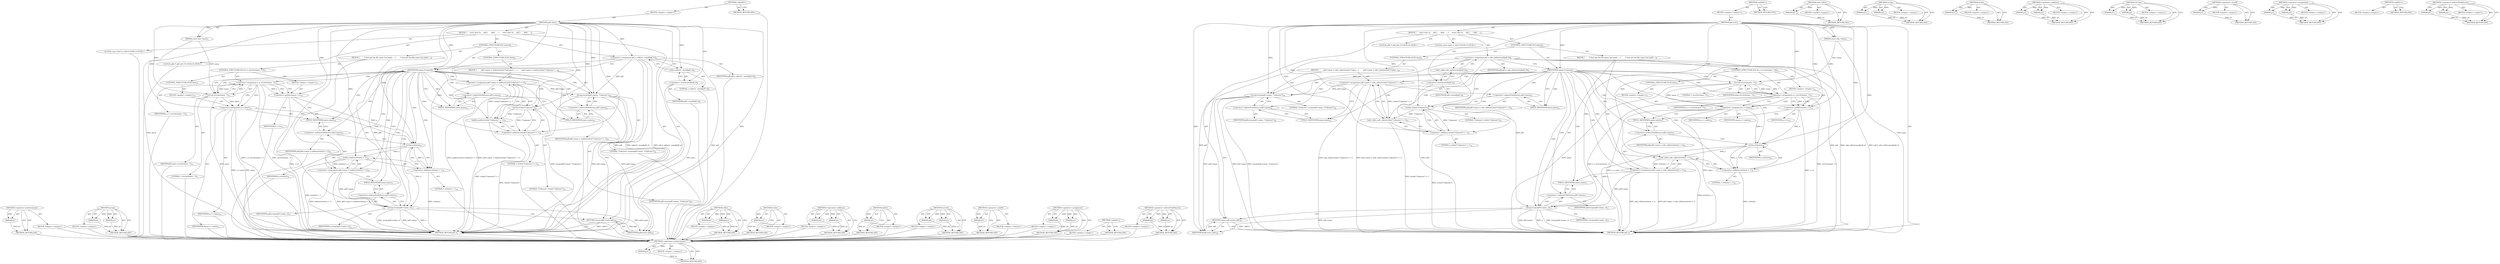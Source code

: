 digraph "&lt;operator&gt;.indirectFieldAccess" {
vulnerable_114 [label=<(METHOD,&lt;operator&gt;.preIncrement)>];
vulnerable_115 [label=<(PARAM,p1)>];
vulnerable_116 [label=<(BLOCK,&lt;empty&gt;,&lt;empty&gt;)>];
vulnerable_117 [label=<(METHOD_RETURN,ANY)>];
vulnerable_136 [label=<(METHOD,strcpy)>];
vulnerable_137 [label=<(PARAM,p1)>];
vulnerable_138 [label=<(PARAM,p2)>];
vulnerable_139 [label=<(BLOCK,&lt;empty&gt;,&lt;empty&gt;)>];
vulnerable_140 [label=<(METHOD_RETURN,ANY)>];
vulnerable_6 [label=<(METHOD,&lt;global&gt;)<SUB>1</SUB>>];
vulnerable_7 [label=<(BLOCK,&lt;empty&gt;,&lt;empty&gt;)<SUB>1</SUB>>];
vulnerable_8 [label=<(METHOD,pdf_new)<SUB>1</SUB>>];
vulnerable_9 [label=<(PARAM,const char *name)<SUB>1</SUB>>];
vulnerable_10 [label=<(BLOCK,{
     const char *n;
     pdf_t      *pdf;
   ...,{
     const char *n;
     pdf_t      *pdf;
   ...)<SUB>2</SUB>>];
vulnerable_11 [label="<(LOCAL,const char* n: char*)<SUB>3</SUB>>"];
vulnerable_12 [label="<(LOCAL,pdf_t* pdf: pdf_t*)<SUB>4</SUB>>"];
vulnerable_13 [label=<(&lt;operator&gt;.assignment,pdf = calloc(1, sizeof(pdf_t)))<SUB>6</SUB>>];
vulnerable_14 [label=<(IDENTIFIER,pdf,pdf = calloc(1, sizeof(pdf_t)))<SUB>6</SUB>>];
vulnerable_15 [label=<(calloc,calloc(1, sizeof(pdf_t)))<SUB>6</SUB>>];
vulnerable_16 [label=<(LITERAL,1,calloc(1, sizeof(pdf_t)))<SUB>6</SUB>>];
vulnerable_17 [label=<(&lt;operator&gt;.sizeOf,sizeof(pdf_t))<SUB>6</SUB>>];
vulnerable_18 [label=<(IDENTIFIER,pdf_t,sizeof(pdf_t))<SUB>6</SUB>>];
vulnerable_19 [label=<(CONTROL_STRUCTURE,IF,if (name))<SUB>8</SUB>>];
vulnerable_20 [label=<(IDENTIFIER,name,if (name))<SUB>8</SUB>>];
vulnerable_21 [label=<(BLOCK,{
        /* Just get the file name (not path) ...,{
        /* Just get the file name (not path) ...)<SUB>9</SUB>>];
vulnerable_22 [label=<(CONTROL_STRUCTURE,IF,if ((n = strrchr(name, '/'))))<SUB>11</SUB>>];
vulnerable_23 [label=<(&lt;operator&gt;.assignment,n = strrchr(name, '/'))<SUB>11</SUB>>];
vulnerable_24 [label=<(IDENTIFIER,n,n = strrchr(name, '/'))<SUB>11</SUB>>];
vulnerable_25 [label=<(strrchr,strrchr(name, '/'))<SUB>11</SUB>>];
vulnerable_26 [label=<(IDENTIFIER,name,strrchr(name, '/'))<SUB>11</SUB>>];
vulnerable_27 [label=<(LITERAL,'/',strrchr(name, '/'))<SUB>11</SUB>>];
vulnerable_28 [label=<(BLOCK,&lt;empty&gt;,&lt;empty&gt;)<SUB>12</SUB>>];
vulnerable_29 [label=<(&lt;operator&gt;.preIncrement,++n)<SUB>12</SUB>>];
vulnerable_30 [label=<(IDENTIFIER,n,++n)<SUB>12</SUB>>];
vulnerable_31 [label=<(CONTROL_STRUCTURE,ELSE,else)<SUB>14</SUB>>];
vulnerable_32 [label=<(BLOCK,&lt;empty&gt;,&lt;empty&gt;)<SUB>14</SUB>>];
vulnerable_33 [label=<(&lt;operator&gt;.assignment,n = name)<SUB>14</SUB>>];
vulnerable_34 [label=<(IDENTIFIER,n,n = name)<SUB>14</SUB>>];
vulnerable_35 [label=<(IDENTIFIER,name,n = name)<SUB>14</SUB>>];
vulnerable_36 [label=<(&lt;operator&gt;.assignment,pdf-&gt;name = malloc(strlen(n) + 1))<SUB>16</SUB>>];
vulnerable_37 [label=<(&lt;operator&gt;.indirectFieldAccess,pdf-&gt;name)<SUB>16</SUB>>];
vulnerable_38 [label=<(IDENTIFIER,pdf,pdf-&gt;name = malloc(strlen(n) + 1))<SUB>16</SUB>>];
vulnerable_39 [label=<(FIELD_IDENTIFIER,name,name)<SUB>16</SUB>>];
vulnerable_40 [label=<(malloc,malloc(strlen(n) + 1))<SUB>16</SUB>>];
vulnerable_41 [label=<(&lt;operator&gt;.addition,strlen(n) + 1)<SUB>16</SUB>>];
vulnerable_42 [label=<(strlen,strlen(n))<SUB>16</SUB>>];
vulnerable_43 [label=<(IDENTIFIER,n,strlen(n))<SUB>16</SUB>>];
vulnerable_44 [label=<(LITERAL,1,strlen(n) + 1)<SUB>16</SUB>>];
vulnerable_45 [label=<(strcpy,strcpy(pdf-&gt;name, n))<SUB>17</SUB>>];
vulnerable_46 [label=<(&lt;operator&gt;.indirectFieldAccess,pdf-&gt;name)<SUB>17</SUB>>];
vulnerable_47 [label=<(IDENTIFIER,pdf,strcpy(pdf-&gt;name, n))<SUB>17</SUB>>];
vulnerable_48 [label=<(FIELD_IDENTIFIER,name,name)<SUB>17</SUB>>];
vulnerable_49 [label=<(IDENTIFIER,n,strcpy(pdf-&gt;name, n))<SUB>17</SUB>>];
vulnerable_50 [label=<(CONTROL_STRUCTURE,ELSE,else)<SUB>20</SUB>>];
vulnerable_51 [label=<(BLOCK,{
        pdf-&gt;name = malloc(strlen(&quot;Unknown&quot;) ...,{
        pdf-&gt;name = malloc(strlen(&quot;Unknown&quot;) ...)<SUB>20</SUB>>];
vulnerable_52 [label=<(&lt;operator&gt;.assignment,pdf-&gt;name = malloc(strlen(&quot;Unknown&quot;) + 1))<SUB>21</SUB>>];
vulnerable_53 [label=<(&lt;operator&gt;.indirectFieldAccess,pdf-&gt;name)<SUB>21</SUB>>];
vulnerable_54 [label=<(IDENTIFIER,pdf,pdf-&gt;name = malloc(strlen(&quot;Unknown&quot;) + 1))<SUB>21</SUB>>];
vulnerable_55 [label=<(FIELD_IDENTIFIER,name,name)<SUB>21</SUB>>];
vulnerable_56 [label=<(malloc,malloc(strlen(&quot;Unknown&quot;) + 1))<SUB>21</SUB>>];
vulnerable_57 [label=<(&lt;operator&gt;.addition,strlen(&quot;Unknown&quot;) + 1)<SUB>21</SUB>>];
vulnerable_58 [label=<(strlen,strlen(&quot;Unknown&quot;))<SUB>21</SUB>>];
vulnerable_59 [label=<(LITERAL,&quot;Unknown&quot;,strlen(&quot;Unknown&quot;))<SUB>21</SUB>>];
vulnerable_60 [label=<(LITERAL,1,strlen(&quot;Unknown&quot;) + 1)<SUB>21</SUB>>];
vulnerable_61 [label=<(strcpy,strcpy(pdf-&gt;name, &quot;Unknown&quot;))<SUB>22</SUB>>];
vulnerable_62 [label=<(&lt;operator&gt;.indirectFieldAccess,pdf-&gt;name)<SUB>22</SUB>>];
vulnerable_63 [label=<(IDENTIFIER,pdf,strcpy(pdf-&gt;name, &quot;Unknown&quot;))<SUB>22</SUB>>];
vulnerable_64 [label=<(FIELD_IDENTIFIER,name,name)<SUB>22</SUB>>];
vulnerable_65 [label=<(LITERAL,&quot;Unknown&quot;,strcpy(pdf-&gt;name, &quot;Unknown&quot;))<SUB>22</SUB>>];
vulnerable_66 [label=<(RETURN,return pdf;,return pdf;)<SUB>25</SUB>>];
vulnerable_67 [label=<(IDENTIFIER,pdf,return pdf;)<SUB>25</SUB>>];
vulnerable_68 [label=<(METHOD_RETURN,pdf_t)<SUB>1</SUB>>];
vulnerable_70 [label=<(METHOD_RETURN,ANY)<SUB>1</SUB>>];
vulnerable_100 [label=<(METHOD,calloc)>];
vulnerable_101 [label=<(PARAM,p1)>];
vulnerable_102 [label=<(PARAM,p2)>];
vulnerable_103 [label=<(BLOCK,&lt;empty&gt;,&lt;empty&gt;)>];
vulnerable_104 [label=<(METHOD_RETURN,ANY)>];
vulnerable_132 [label=<(METHOD,strlen)>];
vulnerable_133 [label=<(PARAM,p1)>];
vulnerable_134 [label=<(BLOCK,&lt;empty&gt;,&lt;empty&gt;)>];
vulnerable_135 [label=<(METHOD_RETURN,ANY)>];
vulnerable_127 [label=<(METHOD,&lt;operator&gt;.addition)>];
vulnerable_128 [label=<(PARAM,p1)>];
vulnerable_129 [label=<(PARAM,p2)>];
vulnerable_130 [label=<(BLOCK,&lt;empty&gt;,&lt;empty&gt;)>];
vulnerable_131 [label=<(METHOD_RETURN,ANY)>];
vulnerable_123 [label=<(METHOD,malloc)>];
vulnerable_124 [label=<(PARAM,p1)>];
vulnerable_125 [label=<(BLOCK,&lt;empty&gt;,&lt;empty&gt;)>];
vulnerable_126 [label=<(METHOD_RETURN,ANY)>];
vulnerable_109 [label=<(METHOD,strrchr)>];
vulnerable_110 [label=<(PARAM,p1)>];
vulnerable_111 [label=<(PARAM,p2)>];
vulnerable_112 [label=<(BLOCK,&lt;empty&gt;,&lt;empty&gt;)>];
vulnerable_113 [label=<(METHOD_RETURN,ANY)>];
vulnerable_105 [label=<(METHOD,&lt;operator&gt;.sizeOf)>];
vulnerable_106 [label=<(PARAM,p1)>];
vulnerable_107 [label=<(BLOCK,&lt;empty&gt;,&lt;empty&gt;)>];
vulnerable_108 [label=<(METHOD_RETURN,ANY)>];
vulnerable_95 [label=<(METHOD,&lt;operator&gt;.assignment)>];
vulnerable_96 [label=<(PARAM,p1)>];
vulnerable_97 [label=<(PARAM,p2)>];
vulnerable_98 [label=<(BLOCK,&lt;empty&gt;,&lt;empty&gt;)>];
vulnerable_99 [label=<(METHOD_RETURN,ANY)>];
vulnerable_89 [label=<(METHOD,&lt;global&gt;)<SUB>1</SUB>>];
vulnerable_90 [label=<(BLOCK,&lt;empty&gt;,&lt;empty&gt;)>];
vulnerable_91 [label=<(METHOD_RETURN,ANY)>];
vulnerable_118 [label=<(METHOD,&lt;operator&gt;.indirectFieldAccess)>];
vulnerable_119 [label=<(PARAM,p1)>];
vulnerable_120 [label=<(PARAM,p2)>];
vulnerable_121 [label=<(BLOCK,&lt;empty&gt;,&lt;empty&gt;)>];
vulnerable_122 [label=<(METHOD_RETURN,ANY)>];
fixed_112 [label=<(METHOD,&lt;operator&gt;.preIncrement)>];
fixed_113 [label=<(PARAM,p1)>];
fixed_114 [label=<(BLOCK,&lt;empty&gt;,&lt;empty&gt;)>];
fixed_115 [label=<(METHOD_RETURN,ANY)>];
fixed_6 [label=<(METHOD,&lt;global&gt;)<SUB>1</SUB>>];
fixed_7 [label=<(BLOCK,&lt;empty&gt;,&lt;empty&gt;)<SUB>1</SUB>>];
fixed_8 [label=<(METHOD,pdf_new)<SUB>1</SUB>>];
fixed_9 [label=<(PARAM,const char *name)<SUB>1</SUB>>];
fixed_10 [label=<(BLOCK,{
     const char *n;
     pdf_t      *pdf;
   ...,{
     const char *n;
     pdf_t      *pdf;
   ...)<SUB>2</SUB>>];
fixed_11 [label="<(LOCAL,const char* n: char*)<SUB>3</SUB>>"];
fixed_12 [label="<(LOCAL,pdf_t* pdf: pdf_t*)<SUB>4</SUB>>"];
fixed_13 [label=<(&lt;operator&gt;.assignment,pdf = safe_calloc(sizeof(pdf_t)))<SUB>6</SUB>>];
fixed_14 [label=<(IDENTIFIER,pdf,pdf = safe_calloc(sizeof(pdf_t)))<SUB>6</SUB>>];
fixed_15 [label=<(safe_calloc,safe_calloc(sizeof(pdf_t)))<SUB>6</SUB>>];
fixed_16 [label=<(&lt;operator&gt;.sizeOf,sizeof(pdf_t))<SUB>6</SUB>>];
fixed_17 [label=<(IDENTIFIER,pdf_t,sizeof(pdf_t))<SUB>6</SUB>>];
fixed_18 [label=<(CONTROL_STRUCTURE,IF,if (name))<SUB>8</SUB>>];
fixed_19 [label=<(IDENTIFIER,name,if (name))<SUB>8</SUB>>];
fixed_20 [label=<(BLOCK,{
        /* Just get the file name (not path) ...,{
        /* Just get the file name (not path) ...)<SUB>9</SUB>>];
fixed_21 [label=<(CONTROL_STRUCTURE,IF,if ((n = strrchr(name, '/'))))<SUB>11</SUB>>];
fixed_22 [label=<(&lt;operator&gt;.assignment,n = strrchr(name, '/'))<SUB>11</SUB>>];
fixed_23 [label=<(IDENTIFIER,n,n = strrchr(name, '/'))<SUB>11</SUB>>];
fixed_24 [label=<(strrchr,strrchr(name, '/'))<SUB>11</SUB>>];
fixed_25 [label=<(IDENTIFIER,name,strrchr(name, '/'))<SUB>11</SUB>>];
fixed_26 [label=<(LITERAL,'/',strrchr(name, '/'))<SUB>11</SUB>>];
fixed_27 [label=<(BLOCK,&lt;empty&gt;,&lt;empty&gt;)<SUB>12</SUB>>];
fixed_28 [label=<(&lt;operator&gt;.preIncrement,++n)<SUB>12</SUB>>];
fixed_29 [label=<(IDENTIFIER,n,++n)<SUB>12</SUB>>];
fixed_30 [label=<(CONTROL_STRUCTURE,ELSE,else)<SUB>14</SUB>>];
fixed_31 [label=<(BLOCK,&lt;empty&gt;,&lt;empty&gt;)<SUB>14</SUB>>];
fixed_32 [label=<(&lt;operator&gt;.assignment,n = name)<SUB>14</SUB>>];
fixed_33 [label=<(IDENTIFIER,n,n = name)<SUB>14</SUB>>];
fixed_34 [label=<(IDENTIFIER,name,n = name)<SUB>14</SUB>>];
fixed_35 [label=<(&lt;operator&gt;.assignment,pdf-&gt;name = safe_calloc(strlen(n) + 1))<SUB>16</SUB>>];
fixed_36 [label=<(&lt;operator&gt;.indirectFieldAccess,pdf-&gt;name)<SUB>16</SUB>>];
fixed_37 [label=<(IDENTIFIER,pdf,pdf-&gt;name = safe_calloc(strlen(n) + 1))<SUB>16</SUB>>];
fixed_38 [label=<(FIELD_IDENTIFIER,name,name)<SUB>16</SUB>>];
fixed_39 [label=<(safe_calloc,safe_calloc(strlen(n) + 1))<SUB>16</SUB>>];
fixed_40 [label=<(&lt;operator&gt;.addition,strlen(n) + 1)<SUB>16</SUB>>];
fixed_41 [label=<(strlen,strlen(n))<SUB>16</SUB>>];
fixed_42 [label=<(IDENTIFIER,n,strlen(n))<SUB>16</SUB>>];
fixed_43 [label=<(LITERAL,1,strlen(n) + 1)<SUB>16</SUB>>];
fixed_44 [label=<(strcpy,strcpy(pdf-&gt;name, n))<SUB>17</SUB>>];
fixed_45 [label=<(&lt;operator&gt;.indirectFieldAccess,pdf-&gt;name)<SUB>17</SUB>>];
fixed_46 [label=<(IDENTIFIER,pdf,strcpy(pdf-&gt;name, n))<SUB>17</SUB>>];
fixed_47 [label=<(FIELD_IDENTIFIER,name,name)<SUB>17</SUB>>];
fixed_48 [label=<(IDENTIFIER,n,strcpy(pdf-&gt;name, n))<SUB>17</SUB>>];
fixed_49 [label=<(CONTROL_STRUCTURE,ELSE,else)<SUB>20</SUB>>];
fixed_50 [label=<(BLOCK,{
        pdf-&gt;name = safe_calloc(strlen(&quot;Unkno...,{
        pdf-&gt;name = safe_calloc(strlen(&quot;Unkno...)<SUB>20</SUB>>];
fixed_51 [label=<(&lt;operator&gt;.assignment,pdf-&gt;name = safe_calloc(strlen(&quot;Unknown&quot;) + 1))<SUB>21</SUB>>];
fixed_52 [label=<(&lt;operator&gt;.indirectFieldAccess,pdf-&gt;name)<SUB>21</SUB>>];
fixed_53 [label=<(IDENTIFIER,pdf,pdf-&gt;name = safe_calloc(strlen(&quot;Unknown&quot;) + 1))<SUB>21</SUB>>];
fixed_54 [label=<(FIELD_IDENTIFIER,name,name)<SUB>21</SUB>>];
fixed_55 [label=<(safe_calloc,safe_calloc(strlen(&quot;Unknown&quot;) + 1))<SUB>21</SUB>>];
fixed_56 [label=<(&lt;operator&gt;.addition,strlen(&quot;Unknown&quot;) + 1)<SUB>21</SUB>>];
fixed_57 [label=<(strlen,strlen(&quot;Unknown&quot;))<SUB>21</SUB>>];
fixed_58 [label=<(LITERAL,&quot;Unknown&quot;,strlen(&quot;Unknown&quot;))<SUB>21</SUB>>];
fixed_59 [label=<(LITERAL,1,strlen(&quot;Unknown&quot;) + 1)<SUB>21</SUB>>];
fixed_60 [label=<(strcpy,strcpy(pdf-&gt;name, &quot;Unknown&quot;))<SUB>22</SUB>>];
fixed_61 [label=<(&lt;operator&gt;.indirectFieldAccess,pdf-&gt;name)<SUB>22</SUB>>];
fixed_62 [label=<(IDENTIFIER,pdf,strcpy(pdf-&gt;name, &quot;Unknown&quot;))<SUB>22</SUB>>];
fixed_63 [label=<(FIELD_IDENTIFIER,name,name)<SUB>22</SUB>>];
fixed_64 [label=<(LITERAL,&quot;Unknown&quot;,strcpy(pdf-&gt;name, &quot;Unknown&quot;))<SUB>22</SUB>>];
fixed_65 [label=<(RETURN,return pdf;,return pdf;)<SUB>25</SUB>>];
fixed_66 [label=<(IDENTIFIER,pdf,return pdf;)<SUB>25</SUB>>];
fixed_67 [label=<(METHOD_RETURN,pdf_t)<SUB>1</SUB>>];
fixed_69 [label=<(METHOD_RETURN,ANY)<SUB>1</SUB>>];
fixed_99 [label=<(METHOD,safe_calloc)>];
fixed_100 [label=<(PARAM,p1)>];
fixed_101 [label=<(BLOCK,&lt;empty&gt;,&lt;empty&gt;)>];
fixed_102 [label=<(METHOD_RETURN,ANY)>];
fixed_130 [label=<(METHOD,strcpy)>];
fixed_131 [label=<(PARAM,p1)>];
fixed_132 [label=<(PARAM,p2)>];
fixed_133 [label=<(BLOCK,&lt;empty&gt;,&lt;empty&gt;)>];
fixed_134 [label=<(METHOD_RETURN,ANY)>];
fixed_126 [label=<(METHOD,strlen)>];
fixed_127 [label=<(PARAM,p1)>];
fixed_128 [label=<(BLOCK,&lt;empty&gt;,&lt;empty&gt;)>];
fixed_129 [label=<(METHOD_RETURN,ANY)>];
fixed_121 [label=<(METHOD,&lt;operator&gt;.addition)>];
fixed_122 [label=<(PARAM,p1)>];
fixed_123 [label=<(PARAM,p2)>];
fixed_124 [label=<(BLOCK,&lt;empty&gt;,&lt;empty&gt;)>];
fixed_125 [label=<(METHOD_RETURN,ANY)>];
fixed_107 [label=<(METHOD,strrchr)>];
fixed_108 [label=<(PARAM,p1)>];
fixed_109 [label=<(PARAM,p2)>];
fixed_110 [label=<(BLOCK,&lt;empty&gt;,&lt;empty&gt;)>];
fixed_111 [label=<(METHOD_RETURN,ANY)>];
fixed_103 [label=<(METHOD,&lt;operator&gt;.sizeOf)>];
fixed_104 [label=<(PARAM,p1)>];
fixed_105 [label=<(BLOCK,&lt;empty&gt;,&lt;empty&gt;)>];
fixed_106 [label=<(METHOD_RETURN,ANY)>];
fixed_94 [label=<(METHOD,&lt;operator&gt;.assignment)>];
fixed_95 [label=<(PARAM,p1)>];
fixed_96 [label=<(PARAM,p2)>];
fixed_97 [label=<(BLOCK,&lt;empty&gt;,&lt;empty&gt;)>];
fixed_98 [label=<(METHOD_RETURN,ANY)>];
fixed_88 [label=<(METHOD,&lt;global&gt;)<SUB>1</SUB>>];
fixed_89 [label=<(BLOCK,&lt;empty&gt;,&lt;empty&gt;)>];
fixed_90 [label=<(METHOD_RETURN,ANY)>];
fixed_116 [label=<(METHOD,&lt;operator&gt;.indirectFieldAccess)>];
fixed_117 [label=<(PARAM,p1)>];
fixed_118 [label=<(PARAM,p2)>];
fixed_119 [label=<(BLOCK,&lt;empty&gt;,&lt;empty&gt;)>];
fixed_120 [label=<(METHOD_RETURN,ANY)>];
vulnerable_114 -> vulnerable_115  [key=0, label="AST: "];
vulnerable_114 -> vulnerable_115  [key=1, label="DDG: "];
vulnerable_114 -> vulnerable_116  [key=0, label="AST: "];
vulnerable_114 -> vulnerable_117  [key=0, label="AST: "];
vulnerable_114 -> vulnerable_117  [key=1, label="CFG: "];
vulnerable_115 -> vulnerable_117  [key=0, label="DDG: p1"];
vulnerable_116 -> fixed_112  [key=0];
vulnerable_117 -> fixed_112  [key=0];
vulnerable_136 -> vulnerable_137  [key=0, label="AST: "];
vulnerable_136 -> vulnerable_137  [key=1, label="DDG: "];
vulnerable_136 -> vulnerable_139  [key=0, label="AST: "];
vulnerable_136 -> vulnerable_138  [key=0, label="AST: "];
vulnerable_136 -> vulnerable_138  [key=1, label="DDG: "];
vulnerable_136 -> vulnerable_140  [key=0, label="AST: "];
vulnerable_136 -> vulnerable_140  [key=1, label="CFG: "];
vulnerable_137 -> vulnerable_140  [key=0, label="DDG: p1"];
vulnerable_138 -> vulnerable_140  [key=0, label="DDG: p2"];
vulnerable_139 -> fixed_112  [key=0];
vulnerable_140 -> fixed_112  [key=0];
vulnerable_6 -> vulnerable_7  [key=0, label="AST: "];
vulnerable_6 -> vulnerable_70  [key=0, label="AST: "];
vulnerable_6 -> vulnerable_70  [key=1, label="CFG: "];
vulnerable_7 -> vulnerable_8  [key=0, label="AST: "];
vulnerable_8 -> vulnerable_9  [key=0, label="AST: "];
vulnerable_8 -> vulnerable_9  [key=1, label="DDG: "];
vulnerable_8 -> vulnerable_10  [key=0, label="AST: "];
vulnerable_8 -> vulnerable_68  [key=0, label="AST: "];
vulnerable_8 -> vulnerable_17  [key=0, label="CFG: "];
vulnerable_8 -> vulnerable_13  [key=0, label="DDG: "];
vulnerable_8 -> vulnerable_20  [key=0, label="DDG: "];
vulnerable_8 -> vulnerable_67  [key=0, label="DDG: "];
vulnerable_8 -> vulnerable_15  [key=0, label="DDG: "];
vulnerable_8 -> vulnerable_45  [key=0, label="DDG: "];
vulnerable_8 -> vulnerable_40  [key=0, label="DDG: "];
vulnerable_8 -> vulnerable_61  [key=0, label="DDG: "];
vulnerable_8 -> vulnerable_25  [key=0, label="DDG: "];
vulnerable_8 -> vulnerable_29  [key=0, label="DDG: "];
vulnerable_8 -> vulnerable_33  [key=0, label="DDG: "];
vulnerable_8 -> vulnerable_41  [key=0, label="DDG: "];
vulnerable_8 -> vulnerable_56  [key=0, label="DDG: "];
vulnerable_8 -> vulnerable_42  [key=0, label="DDG: "];
vulnerable_8 -> vulnerable_57  [key=0, label="DDG: "];
vulnerable_8 -> vulnerable_58  [key=0, label="DDG: "];
vulnerable_9 -> vulnerable_68  [key=0, label="DDG: name"];
vulnerable_9 -> vulnerable_25  [key=0, label="DDG: name"];
vulnerable_10 -> vulnerable_11  [key=0, label="AST: "];
vulnerable_10 -> vulnerable_12  [key=0, label="AST: "];
vulnerable_10 -> vulnerable_13  [key=0, label="AST: "];
vulnerable_10 -> vulnerable_19  [key=0, label="AST: "];
vulnerable_10 -> vulnerable_66  [key=0, label="AST: "];
vulnerable_11 -> fixed_112  [key=0];
vulnerable_12 -> fixed_112  [key=0];
vulnerable_13 -> vulnerable_14  [key=0, label="AST: "];
vulnerable_13 -> vulnerable_15  [key=0, label="AST: "];
vulnerable_13 -> vulnerable_20  [key=0, label="CFG: "];
vulnerable_13 -> vulnerable_68  [key=0, label="DDG: pdf"];
vulnerable_13 -> vulnerable_68  [key=1, label="DDG: calloc(1, sizeof(pdf_t))"];
vulnerable_13 -> vulnerable_68  [key=2, label="DDG: pdf = calloc(1, sizeof(pdf_t))"];
vulnerable_13 -> vulnerable_67  [key=0, label="DDG: pdf"];
vulnerable_13 -> vulnerable_45  [key=0, label="DDG: pdf"];
vulnerable_13 -> vulnerable_61  [key=0, label="DDG: pdf"];
vulnerable_14 -> fixed_112  [key=0];
vulnerable_15 -> vulnerable_16  [key=0, label="AST: "];
vulnerable_15 -> vulnerable_17  [key=0, label="AST: "];
vulnerable_15 -> vulnerable_13  [key=0, label="CFG: "];
vulnerable_16 -> fixed_112  [key=0];
vulnerable_17 -> vulnerable_18  [key=0, label="AST: "];
vulnerable_17 -> vulnerable_15  [key=0, label="CFG: "];
vulnerable_17 -> vulnerable_68  [key=0, label="DDG: pdf_t"];
vulnerable_18 -> fixed_112  [key=0];
vulnerable_19 -> vulnerable_20  [key=0, label="AST: "];
vulnerable_19 -> vulnerable_21  [key=0, label="AST: "];
vulnerable_19 -> vulnerable_50  [key=0, label="AST: "];
vulnerable_20 -> vulnerable_25  [key=0, label="CFG: "];
vulnerable_20 -> vulnerable_25  [key=1, label="CDG: "];
vulnerable_20 -> vulnerable_55  [key=0, label="CFG: "];
vulnerable_20 -> vulnerable_55  [key=1, label="CDG: "];
vulnerable_20 -> vulnerable_48  [key=0, label="CDG: "];
vulnerable_20 -> vulnerable_58  [key=0, label="CDG: "];
vulnerable_20 -> vulnerable_61  [key=0, label="CDG: "];
vulnerable_20 -> vulnerable_64  [key=0, label="CDG: "];
vulnerable_20 -> vulnerable_42  [key=0, label="CDG: "];
vulnerable_20 -> vulnerable_23  [key=0, label="CDG: "];
vulnerable_20 -> vulnerable_57  [key=0, label="CDG: "];
vulnerable_20 -> vulnerable_36  [key=0, label="CDG: "];
vulnerable_20 -> vulnerable_52  [key=0, label="CDG: "];
vulnerable_20 -> vulnerable_37  [key=0, label="CDG: "];
vulnerable_20 -> vulnerable_46  [key=0, label="CDG: "];
vulnerable_20 -> vulnerable_53  [key=0, label="CDG: "];
vulnerable_20 -> vulnerable_56  [key=0, label="CDG: "];
vulnerable_20 -> vulnerable_41  [key=0, label="CDG: "];
vulnerable_20 -> vulnerable_45  [key=0, label="CDG: "];
vulnerable_20 -> vulnerable_40  [key=0, label="CDG: "];
vulnerable_20 -> vulnerable_62  [key=0, label="CDG: "];
vulnerable_20 -> vulnerable_39  [key=0, label="CDG: "];
vulnerable_21 -> vulnerable_22  [key=0, label="AST: "];
vulnerable_21 -> vulnerable_36  [key=0, label="AST: "];
vulnerable_21 -> vulnerable_45  [key=0, label="AST: "];
vulnerable_22 -> vulnerable_23  [key=0, label="AST: "];
vulnerable_22 -> vulnerable_28  [key=0, label="AST: "];
vulnerable_22 -> vulnerable_31  [key=0, label="AST: "];
vulnerable_23 -> vulnerable_24  [key=0, label="AST: "];
vulnerable_23 -> vulnerable_25  [key=0, label="AST: "];
vulnerable_23 -> vulnerable_29  [key=0, label="CFG: "];
vulnerable_23 -> vulnerable_29  [key=1, label="DDG: n"];
vulnerable_23 -> vulnerable_29  [key=2, label="CDG: "];
vulnerable_23 -> vulnerable_33  [key=0, label="CFG: "];
vulnerable_23 -> vulnerable_33  [key=1, label="CDG: "];
vulnerable_23 -> vulnerable_68  [key=0, label="DDG: strrchr(name, '/')"];
vulnerable_23 -> vulnerable_68  [key=1, label="DDG: n = strrchr(name, '/')"];
vulnerable_24 -> fixed_112  [key=0];
vulnerable_25 -> vulnerable_26  [key=0, label="AST: "];
vulnerable_25 -> vulnerable_27  [key=0, label="AST: "];
vulnerable_25 -> vulnerable_23  [key=0, label="CFG: "];
vulnerable_25 -> vulnerable_23  [key=1, label="DDG: name"];
vulnerable_25 -> vulnerable_23  [key=2, label="DDG: '/'"];
vulnerable_25 -> vulnerable_68  [key=0, label="DDG: name"];
vulnerable_25 -> vulnerable_33  [key=0, label="DDG: name"];
vulnerable_26 -> fixed_112  [key=0];
vulnerable_27 -> fixed_112  [key=0];
vulnerable_28 -> vulnerable_29  [key=0, label="AST: "];
vulnerable_29 -> vulnerable_30  [key=0, label="AST: "];
vulnerable_29 -> vulnerable_39  [key=0, label="CFG: "];
vulnerable_29 -> vulnerable_68  [key=0, label="DDG: ++n"];
vulnerable_29 -> vulnerable_42  [key=0, label="DDG: n"];
vulnerable_30 -> fixed_112  [key=0];
vulnerable_31 -> vulnerable_32  [key=0, label="AST: "];
vulnerable_32 -> vulnerable_33  [key=0, label="AST: "];
vulnerable_33 -> vulnerable_34  [key=0, label="AST: "];
vulnerable_33 -> vulnerable_35  [key=0, label="AST: "];
vulnerable_33 -> vulnerable_39  [key=0, label="CFG: "];
vulnerable_33 -> vulnerable_68  [key=0, label="DDG: name"];
vulnerable_33 -> vulnerable_68  [key=1, label="DDG: n = name"];
vulnerable_33 -> vulnerable_42  [key=0, label="DDG: n"];
vulnerable_34 -> fixed_112  [key=0];
vulnerable_35 -> fixed_112  [key=0];
vulnerable_36 -> vulnerable_37  [key=0, label="AST: "];
vulnerable_36 -> vulnerable_40  [key=0, label="AST: "];
vulnerable_36 -> vulnerable_48  [key=0, label="CFG: "];
vulnerable_36 -> vulnerable_68  [key=0, label="DDG: malloc(strlen(n) + 1)"];
vulnerable_36 -> vulnerable_68  [key=1, label="DDG: pdf-&gt;name = malloc(strlen(n) + 1)"];
vulnerable_36 -> vulnerable_45  [key=0, label="DDG: pdf-&gt;name"];
vulnerable_37 -> vulnerable_38  [key=0, label="AST: "];
vulnerable_37 -> vulnerable_39  [key=0, label="AST: "];
vulnerable_37 -> vulnerable_42  [key=0, label="CFG: "];
vulnerable_38 -> fixed_112  [key=0];
vulnerable_39 -> vulnerable_37  [key=0, label="CFG: "];
vulnerable_40 -> vulnerable_41  [key=0, label="AST: "];
vulnerable_40 -> vulnerable_36  [key=0, label="CFG: "];
vulnerable_40 -> vulnerable_36  [key=1, label="DDG: strlen(n) + 1"];
vulnerable_40 -> vulnerable_68  [key=0, label="DDG: strlen(n) + 1"];
vulnerable_41 -> vulnerable_42  [key=0, label="AST: "];
vulnerable_41 -> vulnerable_44  [key=0, label="AST: "];
vulnerable_41 -> vulnerable_40  [key=0, label="CFG: "];
vulnerable_41 -> vulnerable_68  [key=0, label="DDG: strlen(n)"];
vulnerable_42 -> vulnerable_43  [key=0, label="AST: "];
vulnerable_42 -> vulnerable_41  [key=0, label="CFG: "];
vulnerable_42 -> vulnerable_41  [key=1, label="DDG: n"];
vulnerable_42 -> vulnerable_45  [key=0, label="DDG: n"];
vulnerable_42 -> vulnerable_40  [key=0, label="DDG: n"];
vulnerable_43 -> fixed_112  [key=0];
vulnerable_44 -> fixed_112  [key=0];
vulnerable_45 -> vulnerable_46  [key=0, label="AST: "];
vulnerable_45 -> vulnerable_49  [key=0, label="AST: "];
vulnerable_45 -> vulnerable_66  [key=0, label="CFG: "];
vulnerable_45 -> vulnerable_68  [key=0, label="DDG: pdf-&gt;name"];
vulnerable_45 -> vulnerable_68  [key=1, label="DDG: n"];
vulnerable_45 -> vulnerable_68  [key=2, label="DDG: strcpy(pdf-&gt;name, n)"];
vulnerable_45 -> vulnerable_67  [key=0, label="DDG: pdf-&gt;name"];
vulnerable_46 -> vulnerable_47  [key=0, label="AST: "];
vulnerable_46 -> vulnerable_48  [key=0, label="AST: "];
vulnerable_46 -> vulnerable_45  [key=0, label="CFG: "];
vulnerable_47 -> fixed_112  [key=0];
vulnerable_48 -> vulnerable_46  [key=0, label="CFG: "];
vulnerable_49 -> fixed_112  [key=0];
vulnerable_50 -> vulnerable_51  [key=0, label="AST: "];
vulnerable_51 -> vulnerable_52  [key=0, label="AST: "];
vulnerable_51 -> vulnerable_61  [key=0, label="AST: "];
vulnerable_52 -> vulnerable_53  [key=0, label="AST: "];
vulnerable_52 -> vulnerable_56  [key=0, label="AST: "];
vulnerable_52 -> vulnerable_64  [key=0, label="CFG: "];
vulnerable_52 -> vulnerable_68  [key=0, label="DDG: malloc(strlen(&quot;Unknown&quot;) + 1)"];
vulnerable_52 -> vulnerable_68  [key=1, label="DDG: pdf-&gt;name = malloc(strlen(&quot;Unknown&quot;) + 1)"];
vulnerable_52 -> vulnerable_61  [key=0, label="DDG: pdf-&gt;name"];
vulnerable_53 -> vulnerable_54  [key=0, label="AST: "];
vulnerable_53 -> vulnerable_55  [key=0, label="AST: "];
vulnerable_53 -> vulnerable_58  [key=0, label="CFG: "];
vulnerable_54 -> fixed_112  [key=0];
vulnerable_55 -> vulnerable_53  [key=0, label="CFG: "];
vulnerable_56 -> vulnerable_57  [key=0, label="AST: "];
vulnerable_56 -> vulnerable_52  [key=0, label="CFG: "];
vulnerable_56 -> vulnerable_52  [key=1, label="DDG: strlen(&quot;Unknown&quot;) + 1"];
vulnerable_56 -> vulnerable_68  [key=0, label="DDG: strlen(&quot;Unknown&quot;) + 1"];
vulnerable_57 -> vulnerable_58  [key=0, label="AST: "];
vulnerable_57 -> vulnerable_60  [key=0, label="AST: "];
vulnerable_57 -> vulnerable_56  [key=0, label="CFG: "];
vulnerable_57 -> vulnerable_68  [key=0, label="DDG: strlen(&quot;Unknown&quot;)"];
vulnerable_58 -> vulnerable_59  [key=0, label="AST: "];
vulnerable_58 -> vulnerable_57  [key=0, label="CFG: "];
vulnerable_58 -> vulnerable_57  [key=1, label="DDG: &quot;Unknown&quot;"];
vulnerable_58 -> vulnerable_56  [key=0, label="DDG: &quot;Unknown&quot;"];
vulnerable_59 -> fixed_112  [key=0];
vulnerable_60 -> fixed_112  [key=0];
vulnerable_61 -> vulnerable_62  [key=0, label="AST: "];
vulnerable_61 -> vulnerable_65  [key=0, label="AST: "];
vulnerable_61 -> vulnerable_66  [key=0, label="CFG: "];
vulnerable_61 -> vulnerable_68  [key=0, label="DDG: pdf-&gt;name"];
vulnerable_61 -> vulnerable_68  [key=1, label="DDG: strcpy(pdf-&gt;name, &quot;Unknown&quot;)"];
vulnerable_61 -> vulnerable_67  [key=0, label="DDG: pdf-&gt;name"];
vulnerable_62 -> vulnerable_63  [key=0, label="AST: "];
vulnerable_62 -> vulnerable_64  [key=0, label="AST: "];
vulnerable_62 -> vulnerable_61  [key=0, label="CFG: "];
vulnerable_63 -> fixed_112  [key=0];
vulnerable_64 -> vulnerable_62  [key=0, label="CFG: "];
vulnerable_65 -> fixed_112  [key=0];
vulnerable_66 -> vulnerable_67  [key=0, label="AST: "];
vulnerable_66 -> vulnerable_68  [key=0, label="CFG: "];
vulnerable_66 -> vulnerable_68  [key=1, label="DDG: &lt;RET&gt;"];
vulnerable_67 -> vulnerable_66  [key=0, label="DDG: pdf"];
vulnerable_68 -> fixed_112  [key=0];
vulnerable_70 -> fixed_112  [key=0];
vulnerable_100 -> vulnerable_101  [key=0, label="AST: "];
vulnerable_100 -> vulnerable_101  [key=1, label="DDG: "];
vulnerable_100 -> vulnerable_103  [key=0, label="AST: "];
vulnerable_100 -> vulnerable_102  [key=0, label="AST: "];
vulnerable_100 -> vulnerable_102  [key=1, label="DDG: "];
vulnerable_100 -> vulnerable_104  [key=0, label="AST: "];
vulnerable_100 -> vulnerable_104  [key=1, label="CFG: "];
vulnerable_101 -> vulnerable_104  [key=0, label="DDG: p1"];
vulnerable_102 -> vulnerable_104  [key=0, label="DDG: p2"];
vulnerable_103 -> fixed_112  [key=0];
vulnerable_104 -> fixed_112  [key=0];
vulnerable_132 -> vulnerable_133  [key=0, label="AST: "];
vulnerable_132 -> vulnerable_133  [key=1, label="DDG: "];
vulnerable_132 -> vulnerable_134  [key=0, label="AST: "];
vulnerable_132 -> vulnerable_135  [key=0, label="AST: "];
vulnerable_132 -> vulnerable_135  [key=1, label="CFG: "];
vulnerable_133 -> vulnerable_135  [key=0, label="DDG: p1"];
vulnerable_134 -> fixed_112  [key=0];
vulnerable_135 -> fixed_112  [key=0];
vulnerable_127 -> vulnerable_128  [key=0, label="AST: "];
vulnerable_127 -> vulnerable_128  [key=1, label="DDG: "];
vulnerable_127 -> vulnerable_130  [key=0, label="AST: "];
vulnerable_127 -> vulnerable_129  [key=0, label="AST: "];
vulnerable_127 -> vulnerable_129  [key=1, label="DDG: "];
vulnerable_127 -> vulnerable_131  [key=0, label="AST: "];
vulnerable_127 -> vulnerable_131  [key=1, label="CFG: "];
vulnerable_128 -> vulnerable_131  [key=0, label="DDG: p1"];
vulnerable_129 -> vulnerable_131  [key=0, label="DDG: p2"];
vulnerable_130 -> fixed_112  [key=0];
vulnerable_131 -> fixed_112  [key=0];
vulnerable_123 -> vulnerable_124  [key=0, label="AST: "];
vulnerable_123 -> vulnerable_124  [key=1, label="DDG: "];
vulnerable_123 -> vulnerable_125  [key=0, label="AST: "];
vulnerable_123 -> vulnerable_126  [key=0, label="AST: "];
vulnerable_123 -> vulnerable_126  [key=1, label="CFG: "];
vulnerable_124 -> vulnerable_126  [key=0, label="DDG: p1"];
vulnerable_125 -> fixed_112  [key=0];
vulnerable_126 -> fixed_112  [key=0];
vulnerable_109 -> vulnerable_110  [key=0, label="AST: "];
vulnerable_109 -> vulnerable_110  [key=1, label="DDG: "];
vulnerable_109 -> vulnerable_112  [key=0, label="AST: "];
vulnerable_109 -> vulnerable_111  [key=0, label="AST: "];
vulnerable_109 -> vulnerable_111  [key=1, label="DDG: "];
vulnerable_109 -> vulnerable_113  [key=0, label="AST: "];
vulnerable_109 -> vulnerable_113  [key=1, label="CFG: "];
vulnerable_110 -> vulnerable_113  [key=0, label="DDG: p1"];
vulnerable_111 -> vulnerable_113  [key=0, label="DDG: p2"];
vulnerable_112 -> fixed_112  [key=0];
vulnerable_113 -> fixed_112  [key=0];
vulnerable_105 -> vulnerable_106  [key=0, label="AST: "];
vulnerable_105 -> vulnerable_106  [key=1, label="DDG: "];
vulnerable_105 -> vulnerable_107  [key=0, label="AST: "];
vulnerable_105 -> vulnerable_108  [key=0, label="AST: "];
vulnerable_105 -> vulnerable_108  [key=1, label="CFG: "];
vulnerable_106 -> vulnerable_108  [key=0, label="DDG: p1"];
vulnerable_107 -> fixed_112  [key=0];
vulnerable_108 -> fixed_112  [key=0];
vulnerable_95 -> vulnerable_96  [key=0, label="AST: "];
vulnerable_95 -> vulnerable_96  [key=1, label="DDG: "];
vulnerable_95 -> vulnerable_98  [key=0, label="AST: "];
vulnerable_95 -> vulnerable_97  [key=0, label="AST: "];
vulnerable_95 -> vulnerable_97  [key=1, label="DDG: "];
vulnerable_95 -> vulnerable_99  [key=0, label="AST: "];
vulnerable_95 -> vulnerable_99  [key=1, label="CFG: "];
vulnerable_96 -> vulnerable_99  [key=0, label="DDG: p1"];
vulnerable_97 -> vulnerable_99  [key=0, label="DDG: p2"];
vulnerable_98 -> fixed_112  [key=0];
vulnerable_99 -> fixed_112  [key=0];
vulnerable_89 -> vulnerable_90  [key=0, label="AST: "];
vulnerable_89 -> vulnerable_91  [key=0, label="AST: "];
vulnerable_89 -> vulnerable_91  [key=1, label="CFG: "];
vulnerable_90 -> fixed_112  [key=0];
vulnerable_91 -> fixed_112  [key=0];
vulnerable_118 -> vulnerable_119  [key=0, label="AST: "];
vulnerable_118 -> vulnerable_119  [key=1, label="DDG: "];
vulnerable_118 -> vulnerable_121  [key=0, label="AST: "];
vulnerable_118 -> vulnerable_120  [key=0, label="AST: "];
vulnerable_118 -> vulnerable_120  [key=1, label="DDG: "];
vulnerable_118 -> vulnerable_122  [key=0, label="AST: "];
vulnerable_118 -> vulnerable_122  [key=1, label="CFG: "];
vulnerable_119 -> vulnerable_122  [key=0, label="DDG: p1"];
vulnerable_120 -> vulnerable_122  [key=0, label="DDG: p2"];
vulnerable_121 -> fixed_112  [key=0];
vulnerable_122 -> fixed_112  [key=0];
fixed_112 -> fixed_113  [key=0, label="AST: "];
fixed_112 -> fixed_113  [key=1, label="DDG: "];
fixed_112 -> fixed_114  [key=0, label="AST: "];
fixed_112 -> fixed_115  [key=0, label="AST: "];
fixed_112 -> fixed_115  [key=1, label="CFG: "];
fixed_113 -> fixed_115  [key=0, label="DDG: p1"];
fixed_6 -> fixed_7  [key=0, label="AST: "];
fixed_6 -> fixed_69  [key=0, label="AST: "];
fixed_6 -> fixed_69  [key=1, label="CFG: "];
fixed_7 -> fixed_8  [key=0, label="AST: "];
fixed_8 -> fixed_9  [key=0, label="AST: "];
fixed_8 -> fixed_9  [key=1, label="DDG: "];
fixed_8 -> fixed_10  [key=0, label="AST: "];
fixed_8 -> fixed_67  [key=0, label="AST: "];
fixed_8 -> fixed_16  [key=0, label="CFG: "];
fixed_8 -> fixed_19  [key=0, label="DDG: "];
fixed_8 -> fixed_66  [key=0, label="DDG: "];
fixed_8 -> fixed_44  [key=0, label="DDG: "];
fixed_8 -> fixed_39  [key=0, label="DDG: "];
fixed_8 -> fixed_60  [key=0, label="DDG: "];
fixed_8 -> fixed_24  [key=0, label="DDG: "];
fixed_8 -> fixed_28  [key=0, label="DDG: "];
fixed_8 -> fixed_32  [key=0, label="DDG: "];
fixed_8 -> fixed_40  [key=0, label="DDG: "];
fixed_8 -> fixed_55  [key=0, label="DDG: "];
fixed_8 -> fixed_41  [key=0, label="DDG: "];
fixed_8 -> fixed_56  [key=0, label="DDG: "];
fixed_8 -> fixed_57  [key=0, label="DDG: "];
fixed_9 -> fixed_67  [key=0, label="DDG: name"];
fixed_9 -> fixed_24  [key=0, label="DDG: name"];
fixed_10 -> fixed_11  [key=0, label="AST: "];
fixed_10 -> fixed_12  [key=0, label="AST: "];
fixed_10 -> fixed_13  [key=0, label="AST: "];
fixed_10 -> fixed_18  [key=0, label="AST: "];
fixed_10 -> fixed_65  [key=0, label="AST: "];
fixed_13 -> fixed_14  [key=0, label="AST: "];
fixed_13 -> fixed_15  [key=0, label="AST: "];
fixed_13 -> fixed_19  [key=0, label="CFG: "];
fixed_13 -> fixed_67  [key=0, label="DDG: pdf"];
fixed_13 -> fixed_67  [key=1, label="DDG: safe_calloc(sizeof(pdf_t))"];
fixed_13 -> fixed_67  [key=2, label="DDG: pdf = safe_calloc(sizeof(pdf_t))"];
fixed_13 -> fixed_66  [key=0, label="DDG: pdf"];
fixed_13 -> fixed_44  [key=0, label="DDG: pdf"];
fixed_13 -> fixed_60  [key=0, label="DDG: pdf"];
fixed_15 -> fixed_16  [key=0, label="AST: "];
fixed_15 -> fixed_13  [key=0, label="CFG: "];
fixed_16 -> fixed_17  [key=0, label="AST: "];
fixed_16 -> fixed_15  [key=0, label="CFG: "];
fixed_16 -> fixed_67  [key=0, label="DDG: pdf_t"];
fixed_18 -> fixed_19  [key=0, label="AST: "];
fixed_18 -> fixed_20  [key=0, label="AST: "];
fixed_18 -> fixed_49  [key=0, label="AST: "];
fixed_19 -> fixed_24  [key=0, label="CFG: "];
fixed_19 -> fixed_24  [key=1, label="CDG: "];
fixed_19 -> fixed_54  [key=0, label="CFG: "];
fixed_19 -> fixed_54  [key=1, label="CDG: "];
fixed_19 -> fixed_47  [key=0, label="CDG: "];
fixed_19 -> fixed_60  [key=0, label="CDG: "];
fixed_19 -> fixed_61  [key=0, label="CDG: "];
fixed_19 -> fixed_51  [key=0, label="CDG: "];
fixed_19 -> fixed_57  [key=0, label="CDG: "];
fixed_19 -> fixed_36  [key=0, label="CDG: "];
fixed_19 -> fixed_52  [key=0, label="CDG: "];
fixed_19 -> fixed_38  [key=0, label="CDG: "];
fixed_19 -> fixed_56  [key=0, label="CDG: "];
fixed_19 -> fixed_22  [key=0, label="CDG: "];
fixed_19 -> fixed_41  [key=0, label="CDG: "];
fixed_19 -> fixed_45  [key=0, label="CDG: "];
fixed_19 -> fixed_63  [key=0, label="CDG: "];
fixed_19 -> fixed_40  [key=0, label="CDG: "];
fixed_19 -> fixed_44  [key=0, label="CDG: "];
fixed_19 -> fixed_35  [key=0, label="CDG: "];
fixed_19 -> fixed_55  [key=0, label="CDG: "];
fixed_19 -> fixed_39  [key=0, label="CDG: "];
fixed_20 -> fixed_21  [key=0, label="AST: "];
fixed_20 -> fixed_35  [key=0, label="AST: "];
fixed_20 -> fixed_44  [key=0, label="AST: "];
fixed_21 -> fixed_22  [key=0, label="AST: "];
fixed_21 -> fixed_27  [key=0, label="AST: "];
fixed_21 -> fixed_30  [key=0, label="AST: "];
fixed_22 -> fixed_23  [key=0, label="AST: "];
fixed_22 -> fixed_24  [key=0, label="AST: "];
fixed_22 -> fixed_28  [key=0, label="CFG: "];
fixed_22 -> fixed_28  [key=1, label="DDG: n"];
fixed_22 -> fixed_28  [key=2, label="CDG: "];
fixed_22 -> fixed_32  [key=0, label="CFG: "];
fixed_22 -> fixed_32  [key=1, label="CDG: "];
fixed_22 -> fixed_67  [key=0, label="DDG: strrchr(name, '/')"];
fixed_22 -> fixed_67  [key=1, label="DDG: n = strrchr(name, '/')"];
fixed_24 -> fixed_25  [key=0, label="AST: "];
fixed_24 -> fixed_26  [key=0, label="AST: "];
fixed_24 -> fixed_22  [key=0, label="CFG: "];
fixed_24 -> fixed_22  [key=1, label="DDG: name"];
fixed_24 -> fixed_22  [key=2, label="DDG: '/'"];
fixed_24 -> fixed_67  [key=0, label="DDG: name"];
fixed_24 -> fixed_32  [key=0, label="DDG: name"];
fixed_27 -> fixed_28  [key=0, label="AST: "];
fixed_28 -> fixed_29  [key=0, label="AST: "];
fixed_28 -> fixed_38  [key=0, label="CFG: "];
fixed_28 -> fixed_67  [key=0, label="DDG: ++n"];
fixed_28 -> fixed_41  [key=0, label="DDG: n"];
fixed_30 -> fixed_31  [key=0, label="AST: "];
fixed_31 -> fixed_32  [key=0, label="AST: "];
fixed_32 -> fixed_33  [key=0, label="AST: "];
fixed_32 -> fixed_34  [key=0, label="AST: "];
fixed_32 -> fixed_38  [key=0, label="CFG: "];
fixed_32 -> fixed_67  [key=0, label="DDG: name"];
fixed_32 -> fixed_67  [key=1, label="DDG: n = name"];
fixed_32 -> fixed_41  [key=0, label="DDG: n"];
fixed_35 -> fixed_36  [key=0, label="AST: "];
fixed_35 -> fixed_39  [key=0, label="AST: "];
fixed_35 -> fixed_47  [key=0, label="CFG: "];
fixed_35 -> fixed_67  [key=0, label="DDG: safe_calloc(strlen(n) + 1)"];
fixed_35 -> fixed_67  [key=1, label="DDG: pdf-&gt;name = safe_calloc(strlen(n) + 1)"];
fixed_35 -> fixed_44  [key=0, label="DDG: pdf-&gt;name"];
fixed_36 -> fixed_37  [key=0, label="AST: "];
fixed_36 -> fixed_38  [key=0, label="AST: "];
fixed_36 -> fixed_41  [key=0, label="CFG: "];
fixed_38 -> fixed_36  [key=0, label="CFG: "];
fixed_39 -> fixed_40  [key=0, label="AST: "];
fixed_39 -> fixed_35  [key=0, label="CFG: "];
fixed_39 -> fixed_35  [key=1, label="DDG: strlen(n) + 1"];
fixed_39 -> fixed_67  [key=0, label="DDG: strlen(n) + 1"];
fixed_40 -> fixed_41  [key=0, label="AST: "];
fixed_40 -> fixed_43  [key=0, label="AST: "];
fixed_40 -> fixed_39  [key=0, label="CFG: "];
fixed_40 -> fixed_67  [key=0, label="DDG: strlen(n)"];
fixed_41 -> fixed_42  [key=0, label="AST: "];
fixed_41 -> fixed_40  [key=0, label="CFG: "];
fixed_41 -> fixed_40  [key=1, label="DDG: n"];
fixed_41 -> fixed_44  [key=0, label="DDG: n"];
fixed_41 -> fixed_39  [key=0, label="DDG: n"];
fixed_44 -> fixed_45  [key=0, label="AST: "];
fixed_44 -> fixed_48  [key=0, label="AST: "];
fixed_44 -> fixed_65  [key=0, label="CFG: "];
fixed_44 -> fixed_67  [key=0, label="DDG: pdf-&gt;name"];
fixed_44 -> fixed_67  [key=1, label="DDG: n"];
fixed_44 -> fixed_67  [key=2, label="DDG: strcpy(pdf-&gt;name, n)"];
fixed_44 -> fixed_66  [key=0, label="DDG: pdf-&gt;name"];
fixed_45 -> fixed_46  [key=0, label="AST: "];
fixed_45 -> fixed_47  [key=0, label="AST: "];
fixed_45 -> fixed_44  [key=0, label="CFG: "];
fixed_47 -> fixed_45  [key=0, label="CFG: "];
fixed_49 -> fixed_50  [key=0, label="AST: "];
fixed_50 -> fixed_51  [key=0, label="AST: "];
fixed_50 -> fixed_60  [key=0, label="AST: "];
fixed_51 -> fixed_52  [key=0, label="AST: "];
fixed_51 -> fixed_55  [key=0, label="AST: "];
fixed_51 -> fixed_63  [key=0, label="CFG: "];
fixed_51 -> fixed_67  [key=0, label="DDG: safe_calloc(strlen(&quot;Unknown&quot;) + 1)"];
fixed_51 -> fixed_67  [key=1, label="DDG: pdf-&gt;name = safe_calloc(strlen(&quot;Unknown&quot;) + 1)"];
fixed_51 -> fixed_60  [key=0, label="DDG: pdf-&gt;name"];
fixed_52 -> fixed_53  [key=0, label="AST: "];
fixed_52 -> fixed_54  [key=0, label="AST: "];
fixed_52 -> fixed_57  [key=0, label="CFG: "];
fixed_54 -> fixed_52  [key=0, label="CFG: "];
fixed_55 -> fixed_56  [key=0, label="AST: "];
fixed_55 -> fixed_51  [key=0, label="CFG: "];
fixed_55 -> fixed_51  [key=1, label="DDG: strlen(&quot;Unknown&quot;) + 1"];
fixed_55 -> fixed_67  [key=0, label="DDG: strlen(&quot;Unknown&quot;) + 1"];
fixed_56 -> fixed_57  [key=0, label="AST: "];
fixed_56 -> fixed_59  [key=0, label="AST: "];
fixed_56 -> fixed_55  [key=0, label="CFG: "];
fixed_56 -> fixed_67  [key=0, label="DDG: strlen(&quot;Unknown&quot;)"];
fixed_57 -> fixed_58  [key=0, label="AST: "];
fixed_57 -> fixed_56  [key=0, label="CFG: "];
fixed_57 -> fixed_56  [key=1, label="DDG: &quot;Unknown&quot;"];
fixed_57 -> fixed_55  [key=0, label="DDG: &quot;Unknown&quot;"];
fixed_60 -> fixed_61  [key=0, label="AST: "];
fixed_60 -> fixed_64  [key=0, label="AST: "];
fixed_60 -> fixed_65  [key=0, label="CFG: "];
fixed_60 -> fixed_67  [key=0, label="DDG: pdf-&gt;name"];
fixed_60 -> fixed_67  [key=1, label="DDG: strcpy(pdf-&gt;name, &quot;Unknown&quot;)"];
fixed_60 -> fixed_66  [key=0, label="DDG: pdf-&gt;name"];
fixed_61 -> fixed_62  [key=0, label="AST: "];
fixed_61 -> fixed_63  [key=0, label="AST: "];
fixed_61 -> fixed_60  [key=0, label="CFG: "];
fixed_63 -> fixed_61  [key=0, label="CFG: "];
fixed_65 -> fixed_66  [key=0, label="AST: "];
fixed_65 -> fixed_67  [key=0, label="CFG: "];
fixed_65 -> fixed_67  [key=1, label="DDG: &lt;RET&gt;"];
fixed_66 -> fixed_65  [key=0, label="DDG: pdf"];
fixed_99 -> fixed_100  [key=0, label="AST: "];
fixed_99 -> fixed_100  [key=1, label="DDG: "];
fixed_99 -> fixed_101  [key=0, label="AST: "];
fixed_99 -> fixed_102  [key=0, label="AST: "];
fixed_99 -> fixed_102  [key=1, label="CFG: "];
fixed_100 -> fixed_102  [key=0, label="DDG: p1"];
fixed_130 -> fixed_131  [key=0, label="AST: "];
fixed_130 -> fixed_131  [key=1, label="DDG: "];
fixed_130 -> fixed_133  [key=0, label="AST: "];
fixed_130 -> fixed_132  [key=0, label="AST: "];
fixed_130 -> fixed_132  [key=1, label="DDG: "];
fixed_130 -> fixed_134  [key=0, label="AST: "];
fixed_130 -> fixed_134  [key=1, label="CFG: "];
fixed_131 -> fixed_134  [key=0, label="DDG: p1"];
fixed_132 -> fixed_134  [key=0, label="DDG: p2"];
fixed_126 -> fixed_127  [key=0, label="AST: "];
fixed_126 -> fixed_127  [key=1, label="DDG: "];
fixed_126 -> fixed_128  [key=0, label="AST: "];
fixed_126 -> fixed_129  [key=0, label="AST: "];
fixed_126 -> fixed_129  [key=1, label="CFG: "];
fixed_127 -> fixed_129  [key=0, label="DDG: p1"];
fixed_121 -> fixed_122  [key=0, label="AST: "];
fixed_121 -> fixed_122  [key=1, label="DDG: "];
fixed_121 -> fixed_124  [key=0, label="AST: "];
fixed_121 -> fixed_123  [key=0, label="AST: "];
fixed_121 -> fixed_123  [key=1, label="DDG: "];
fixed_121 -> fixed_125  [key=0, label="AST: "];
fixed_121 -> fixed_125  [key=1, label="CFG: "];
fixed_122 -> fixed_125  [key=0, label="DDG: p1"];
fixed_123 -> fixed_125  [key=0, label="DDG: p2"];
fixed_107 -> fixed_108  [key=0, label="AST: "];
fixed_107 -> fixed_108  [key=1, label="DDG: "];
fixed_107 -> fixed_110  [key=0, label="AST: "];
fixed_107 -> fixed_109  [key=0, label="AST: "];
fixed_107 -> fixed_109  [key=1, label="DDG: "];
fixed_107 -> fixed_111  [key=0, label="AST: "];
fixed_107 -> fixed_111  [key=1, label="CFG: "];
fixed_108 -> fixed_111  [key=0, label="DDG: p1"];
fixed_109 -> fixed_111  [key=0, label="DDG: p2"];
fixed_103 -> fixed_104  [key=0, label="AST: "];
fixed_103 -> fixed_104  [key=1, label="DDG: "];
fixed_103 -> fixed_105  [key=0, label="AST: "];
fixed_103 -> fixed_106  [key=0, label="AST: "];
fixed_103 -> fixed_106  [key=1, label="CFG: "];
fixed_104 -> fixed_106  [key=0, label="DDG: p1"];
fixed_94 -> fixed_95  [key=0, label="AST: "];
fixed_94 -> fixed_95  [key=1, label="DDG: "];
fixed_94 -> fixed_97  [key=0, label="AST: "];
fixed_94 -> fixed_96  [key=0, label="AST: "];
fixed_94 -> fixed_96  [key=1, label="DDG: "];
fixed_94 -> fixed_98  [key=0, label="AST: "];
fixed_94 -> fixed_98  [key=1, label="CFG: "];
fixed_95 -> fixed_98  [key=0, label="DDG: p1"];
fixed_96 -> fixed_98  [key=0, label="DDG: p2"];
fixed_88 -> fixed_89  [key=0, label="AST: "];
fixed_88 -> fixed_90  [key=0, label="AST: "];
fixed_88 -> fixed_90  [key=1, label="CFG: "];
fixed_116 -> fixed_117  [key=0, label="AST: "];
fixed_116 -> fixed_117  [key=1, label="DDG: "];
fixed_116 -> fixed_119  [key=0, label="AST: "];
fixed_116 -> fixed_118  [key=0, label="AST: "];
fixed_116 -> fixed_118  [key=1, label="DDG: "];
fixed_116 -> fixed_120  [key=0, label="AST: "];
fixed_116 -> fixed_120  [key=1, label="CFG: "];
fixed_117 -> fixed_120  [key=0, label="DDG: p1"];
fixed_118 -> fixed_120  [key=0, label="DDG: p2"];
}
